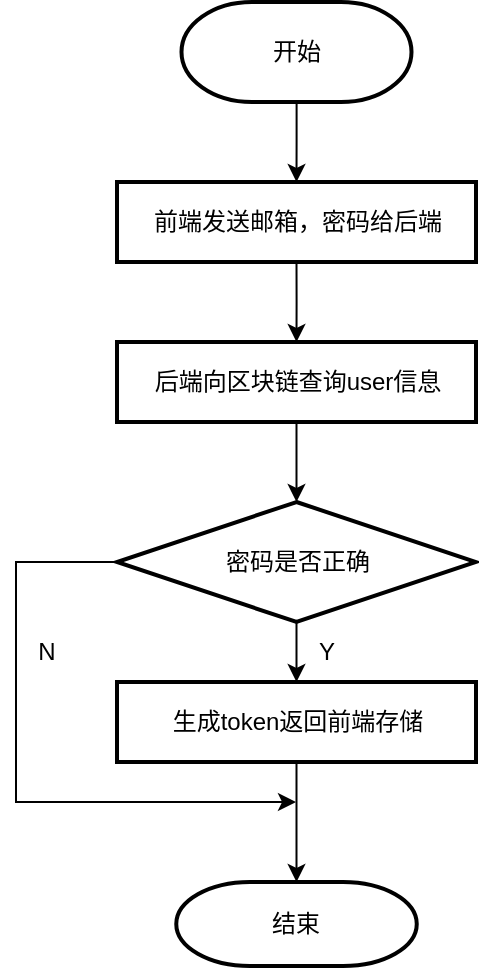 <mxfile version="21.3.2" type="device">
  <diagram id="C5RBs43oDa-KdzZeNtuy" name="Page-1">
    <mxGraphModel dx="1290" dy="541" grid="1" gridSize="10" guides="1" tooltips="1" connect="1" arrows="1" fold="1" page="1" pageScale="1" pageWidth="827" pageHeight="1169" math="0" shadow="0">
      <root>
        <mxCell id="WIyWlLk6GJQsqaUBKTNV-0" />
        <mxCell id="WIyWlLk6GJQsqaUBKTNV-1" parent="WIyWlLk6GJQsqaUBKTNV-0" />
        <mxCell id="o6iEz9svOuSVI9pk4N0p-0" value="" style="edgeStyle=orthogonalEdgeStyle;rounded=0;orthogonalLoop=1;jettySize=auto;html=1;" edge="1" parent="WIyWlLk6GJQsqaUBKTNV-1" source="o6iEz9svOuSVI9pk4N0p-1" target="o6iEz9svOuSVI9pk4N0p-3">
          <mxGeometry relative="1" as="geometry" />
        </mxCell>
        <mxCell id="o6iEz9svOuSVI9pk4N0p-1" value="开始" style="strokeWidth=2;html=1;shape=mxgraph.flowchart.terminator;whiteSpace=wrap;" vertex="1" parent="WIyWlLk6GJQsqaUBKTNV-1">
          <mxGeometry x="422.75" y="230" width="115" height="50" as="geometry" />
        </mxCell>
        <mxCell id="o6iEz9svOuSVI9pk4N0p-3" value="前端发送邮箱，密码给后端" style="whiteSpace=wrap;html=1;strokeWidth=2;" vertex="1" parent="WIyWlLk6GJQsqaUBKTNV-1">
          <mxGeometry x="390.5" y="320" width="179.5" height="40" as="geometry" />
        </mxCell>
        <mxCell id="o6iEz9svOuSVI9pk4N0p-6" value="" style="edgeStyle=orthogonalEdgeStyle;rounded=0;orthogonalLoop=1;jettySize=auto;html=1;exitX=0.5;exitY=1;exitDx=0;exitDy=0;" edge="1" parent="WIyWlLk6GJQsqaUBKTNV-1" source="o6iEz9svOuSVI9pk4N0p-3" target="o6iEz9svOuSVI9pk4N0p-9">
          <mxGeometry relative="1" as="geometry">
            <mxPoint x="480.25" y="360" as="sourcePoint" />
          </mxGeometry>
        </mxCell>
        <mxCell id="o6iEz9svOuSVI9pk4N0p-8" value="" style="edgeStyle=orthogonalEdgeStyle;rounded=0;orthogonalLoop=1;jettySize=auto;html=1;" edge="1" parent="WIyWlLk6GJQsqaUBKTNV-1" source="o6iEz9svOuSVI9pk4N0p-9" target="o6iEz9svOuSVI9pk4N0p-12">
          <mxGeometry relative="1" as="geometry" />
        </mxCell>
        <mxCell id="o6iEz9svOuSVI9pk4N0p-9" value="后端向区块链查询user信息" style="whiteSpace=wrap;html=1;strokeWidth=2;" vertex="1" parent="WIyWlLk6GJQsqaUBKTNV-1">
          <mxGeometry x="390.5" y="400" width="179.5" height="40" as="geometry" />
        </mxCell>
        <mxCell id="o6iEz9svOuSVI9pk4N0p-10" value="" style="edgeStyle=orthogonalEdgeStyle;rounded=0;orthogonalLoop=1;jettySize=auto;html=1;" edge="1" parent="WIyWlLk6GJQsqaUBKTNV-1" source="o6iEz9svOuSVI9pk4N0p-12" target="o6iEz9svOuSVI9pk4N0p-14">
          <mxGeometry relative="1" as="geometry" />
        </mxCell>
        <mxCell id="o6iEz9svOuSVI9pk4N0p-11" style="edgeStyle=orthogonalEdgeStyle;rounded=0;orthogonalLoop=1;jettySize=auto;html=1;" edge="1" parent="WIyWlLk6GJQsqaUBKTNV-1" source="o6iEz9svOuSVI9pk4N0p-12">
          <mxGeometry relative="1" as="geometry">
            <mxPoint x="480" y="630" as="targetPoint" />
            <Array as="points">
              <mxPoint x="340" y="510" />
              <mxPoint x="340" y="630" />
            </Array>
          </mxGeometry>
        </mxCell>
        <mxCell id="o6iEz9svOuSVI9pk4N0p-12" value="密码是否正确" style="rhombus;whiteSpace=wrap;html=1;strokeWidth=2;" vertex="1" parent="WIyWlLk6GJQsqaUBKTNV-1">
          <mxGeometry x="390.5" y="480" width="179.5" height="60" as="geometry" />
        </mxCell>
        <mxCell id="o6iEz9svOuSVI9pk4N0p-13" value="" style="edgeStyle=orthogonalEdgeStyle;rounded=0;orthogonalLoop=1;jettySize=auto;html=1;entryX=0.5;entryY=0;entryDx=0;entryDy=0;entryPerimeter=0;" edge="1" parent="WIyWlLk6GJQsqaUBKTNV-1" source="o6iEz9svOuSVI9pk4N0p-14" target="o6iEz9svOuSVI9pk4N0p-15">
          <mxGeometry relative="1" as="geometry">
            <mxPoint x="501" y="810" as="targetPoint" />
          </mxGeometry>
        </mxCell>
        <mxCell id="o6iEz9svOuSVI9pk4N0p-14" value="生成token返回前端存储" style="whiteSpace=wrap;html=1;strokeWidth=2;" vertex="1" parent="WIyWlLk6GJQsqaUBKTNV-1">
          <mxGeometry x="390.5" y="570" width="179.5" height="40" as="geometry" />
        </mxCell>
        <mxCell id="o6iEz9svOuSVI9pk4N0p-15" value="结束" style="strokeWidth=2;html=1;shape=mxgraph.flowchart.terminator;whiteSpace=wrap;" vertex="1" parent="WIyWlLk6GJQsqaUBKTNV-1">
          <mxGeometry x="420.13" y="670" width="120.25" height="42" as="geometry" />
        </mxCell>
        <mxCell id="o6iEz9svOuSVI9pk4N0p-16" value="Y" style="text;html=1;align=center;verticalAlign=middle;resizable=0;points=[];autosize=1;strokeColor=none;fillColor=none;" vertex="1" parent="WIyWlLk6GJQsqaUBKTNV-1">
          <mxGeometry x="480" y="540" width="30" height="30" as="geometry" />
        </mxCell>
        <mxCell id="o6iEz9svOuSVI9pk4N0p-17" value="N" style="text;html=1;align=center;verticalAlign=middle;resizable=0;points=[];autosize=1;strokeColor=none;fillColor=none;" vertex="1" parent="WIyWlLk6GJQsqaUBKTNV-1">
          <mxGeometry x="340" y="540" width="30" height="30" as="geometry" />
        </mxCell>
      </root>
    </mxGraphModel>
  </diagram>
</mxfile>
